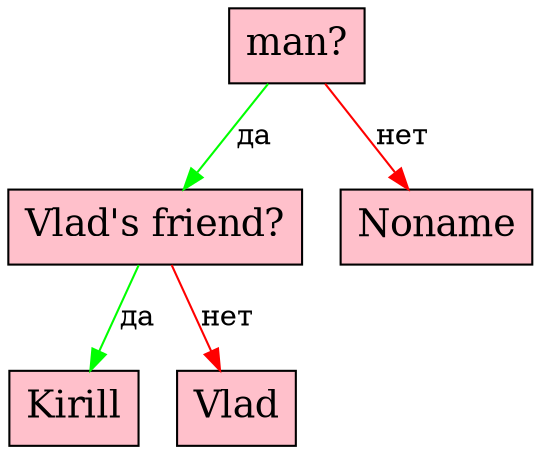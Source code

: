 digraph G{
    rankdir = TB;
    node[ colour = black, shape = rectangle, fontsize = 18 ];
    edge[ colour = black ];
    node1 [shape = rectangle, style = filled, fillcolor = pink, label = "man?"];
    node2 [shape = rectangle, style = filled, fillcolor = pink, label = "Vlad's friend?"];
    node3 [shape = rectangle, style = filled, fillcolor = pink, label = "Kirill"];
    node4 [shape = rectangle, style = filled, fillcolor = pink, label = "Vlad"];
    node5 [shape = rectangle, style = filled, fillcolor = pink, label = "Noname"];
    node1 -> node2 [label = "да", color = green];
    node2 -> node3 [label = "да", color = green];
    node2 -> node4 [label = "нет", color = red];
    node1 -> node5 [label = "нет", color = red];
}
